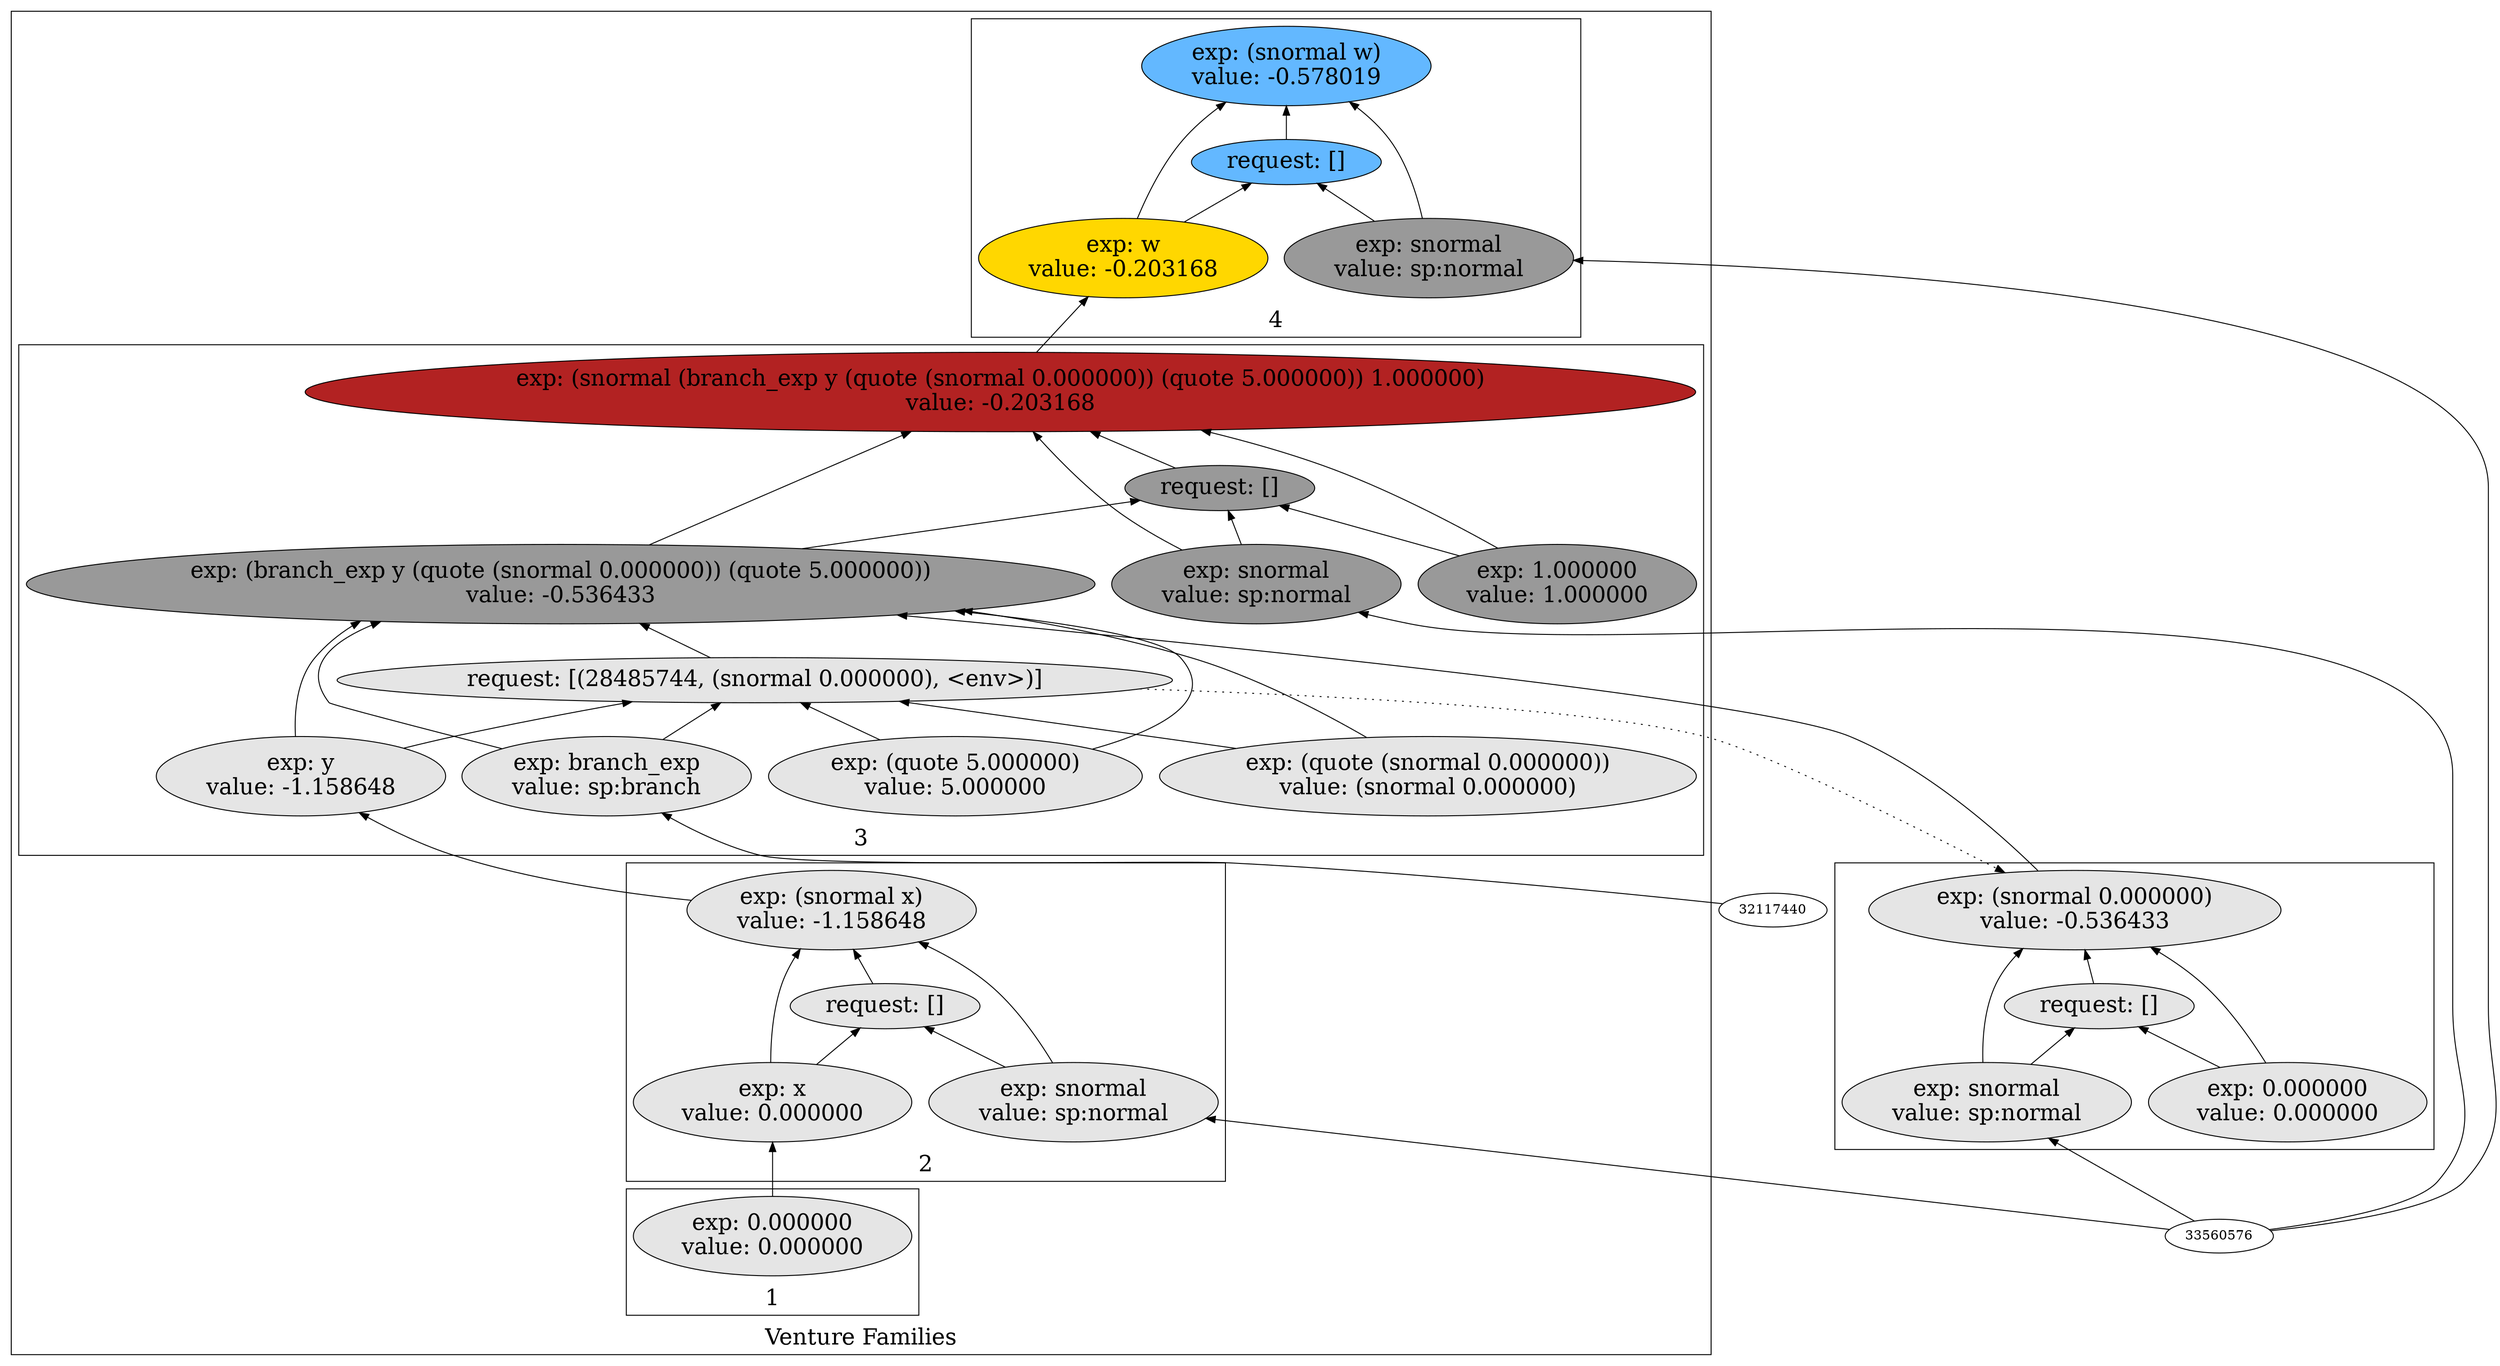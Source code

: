 digraph {
rankdir=BT
fontsize=24
subgraph cluster1 {
label="Venture Families"
subgraph cluster2 {
label="1"
"29359040"["fillcolor"="grey90" "fontsize"="24" "label"="exp: 0.000000\nvalue: 0.000000" "shape"="ellipse" "style"="filled" ]
}

subgraph cluster3 {
label="2"
"30136448"["fillcolor"="grey90" "fontsize"="24" "label"="exp: (snormal x)\nvalue: -1.158648" "shape"="ellipse" "style"="filled" ]
"30137280"["fillcolor"="grey90" "fontsize"="24" "label"="request: []" "shape"="ellipse" "style"="filled" ]
"31805840"["fillcolor"="grey90" "fontsize"="24" "label"="exp: snormal\nvalue: sp:normal" "shape"="ellipse" "style"="filled" ]
"25977504"["fillcolor"="grey90" "fontsize"="24" "label"="exp: x\nvalue: 0.000000" "shape"="ellipse" "style"="filled" ]
}

subgraph cluster4 {
label="3"
"26620336"["fillcolor"="firebrick" "fontsize"="24" "label"="exp: (snormal (branch_exp y (quote (snormal 0.000000)) (quote 5.000000)) 1.000000)\nvalue: -0.203168" "shape"="ellipse" "style"="filled" ]
"29399760"["fillcolor"="grey60" "fontsize"="24" "label"="request: []" "shape"="ellipse" "style"="filled" ]
"26830576"["fillcolor"="grey60" "fontsize"="24" "label"="exp: snormal\nvalue: sp:normal" "shape"="ellipse" "style"="filled" ]
"26358576"["fillcolor"="grey60" "fontsize"="24" "label"="exp: (branch_exp y (quote (snormal 0.000000)) (quote 5.000000))\nvalue: -0.536433" "shape"="ellipse" "style"="filled" ]
"28485744"["fillcolor"="grey90" "fontsize"="24" "label"="request: [(28485744, (snormal 0.000000), <env>)]" "shape"="ellipse" "style"="filled" ]
"27825008"["fillcolor"="grey90" "fontsize"="24" "label"="exp: branch_exp\nvalue: sp:branch" "shape"="ellipse" "style"="filled" ]
"26078976"["fillcolor"="grey90" "fontsize"="24" "label"="exp: y\nvalue: -1.158648" "shape"="ellipse" "style"="filled" ]
"25906208"["fillcolor"="grey90" "fontsize"="24" "label"="exp: (quote (snormal 0.000000))\nvalue: (snormal 0.000000)" "shape"="ellipse" "style"="filled" ]
"32104320"["fillcolor"="grey90" "fontsize"="24" "label"="exp: (quote 5.000000)\nvalue: 5.000000" "shape"="ellipse" "style"="filled" ]
"31197024"["fillcolor"="grey60" "fontsize"="24" "label"="exp: 1.000000\nvalue: 1.000000" "shape"="ellipse" "style"="filled" ]
}

subgraph cluster5 {
label="4"
"28401456"["fillcolor"="steelblue1" "fontsize"="24" "label"="exp: (snormal w)\nvalue: -0.578019" "shape"="ellipse" "style"="filled" ]
"32595744"["fillcolor"="steelblue1" "fontsize"="24" "label"="request: []" "shape"="ellipse" "style"="filled" ]
"24384944"["fillcolor"="grey60" "fontsize"="24" "label"="exp: snormal\nvalue: sp:normal" "shape"="ellipse" "style"="filled" ]
"23848704"["fillcolor"="gold" "fontsize"="24" "label"="exp: w\nvalue: -0.203168" "shape"="ellipse" "style"="filled" ]
}

}

subgraph cluster6 {
label=""
"26820352"["fillcolor"="grey90" "fontsize"="24" "label"="exp: (snormal 0.000000)\nvalue: -0.536433" "shape"="ellipse" "style"="filled" ]
"26343136"["fillcolor"="grey90" "fontsize"="24" "label"="request: []" "shape"="ellipse" "style"="filled" ]
"31366272"["fillcolor"="grey90" "fontsize"="24" "label"="exp: snormal\nvalue: sp:normal" "shape"="ellipse" "style"="filled" ]
"26832768"["fillcolor"="grey90" "fontsize"="24" "label"="exp: 0.000000\nvalue: 0.000000" "shape"="ellipse" "style"="filled" ]
}

"26830576" -> "26620336"["arrowhead"="normal" "color"="black" "constraint"="true" "style"="solid" ]
"26830576" -> "29399760"["arrowhead"="normal" "color"="black" "constraint"="true" "style"="solid" ]
"33560576" -> "26830576"["arrowhead"="normal" "color"="black" "constraint"="true" "style"="solid" ]
"26358576" -> "26620336"["arrowhead"="normal" "color"="black" "constraint"="true" "style"="solid" ]
"26358576" -> "29399760"["arrowhead"="normal" "color"="black" "constraint"="true" "style"="solid" ]
"27825008" -> "26358576"["arrowhead"="normal" "color"="black" "constraint"="true" "style"="solid" ]
"27825008" -> "28485744"["arrowhead"="normal" "color"="black" "constraint"="true" "style"="solid" ]
"32117440" -> "27825008"["arrowhead"="normal" "color"="black" "constraint"="true" "style"="solid" ]
"26078976" -> "26358576"["arrowhead"="normal" "color"="black" "constraint"="true" "style"="solid" ]
"26078976" -> "28485744"["arrowhead"="normal" "color"="black" "constraint"="true" "style"="solid" ]
"30136448" -> "26078976"["arrowhead"="normal" "color"="black" "constraint"="true" "style"="solid" ]
"25906208" -> "26358576"["arrowhead"="normal" "color"="black" "constraint"="true" "style"="solid" ]
"25906208" -> "28485744"["arrowhead"="normal" "color"="black" "constraint"="true" "style"="solid" ]
"32104320" -> "26358576"["arrowhead"="normal" "color"="black" "constraint"="true" "style"="solid" ]
"32104320" -> "28485744"["arrowhead"="normal" "color"="black" "constraint"="true" "style"="solid" ]
"28485744" -> "26358576"["arrowhead"="normal" "color"="black" "constraint"="true" "style"="solid" ]
"26820352" -> "26358576"["arrowhead"="normal" "color"="black" "constraint"="true" "style"="solid" ]
"28485744" -> "26820352"["arrowhead"="normal" "color"="black" "constraint"="false" "style"="dotted" ]
"31197024" -> "26620336"["arrowhead"="normal" "color"="black" "constraint"="true" "style"="solid" ]
"31197024" -> "29399760"["arrowhead"="normal" "color"="black" "constraint"="true" "style"="solid" ]
"29399760" -> "26620336"["arrowhead"="normal" "color"="black" "constraint"="true" "style"="solid" ]
"31366272" -> "26820352"["arrowhead"="normal" "color"="black" "constraint"="true" "style"="solid" ]
"31366272" -> "26343136"["arrowhead"="normal" "color"="black" "constraint"="true" "style"="solid" ]
"33560576" -> "31366272"["arrowhead"="normal" "color"="black" "constraint"="true" "style"="solid" ]
"26832768" -> "26820352"["arrowhead"="normal" "color"="black" "constraint"="true" "style"="solid" ]
"26832768" -> "26343136"["arrowhead"="normal" "color"="black" "constraint"="true" "style"="solid" ]
"26343136" -> "26820352"["arrowhead"="normal" "color"="black" "constraint"="true" "style"="solid" ]
"24384944" -> "28401456"["arrowhead"="normal" "color"="black" "constraint"="true" "style"="solid" ]
"24384944" -> "32595744"["arrowhead"="normal" "color"="black" "constraint"="true" "style"="solid" ]
"33560576" -> "24384944"["arrowhead"="normal" "color"="black" "constraint"="true" "style"="solid" ]
"23848704" -> "28401456"["arrowhead"="normal" "color"="black" "constraint"="true" "style"="solid" ]
"23848704" -> "32595744"["arrowhead"="normal" "color"="black" "constraint"="true" "style"="solid" ]
"26620336" -> "23848704"["arrowhead"="normal" "color"="black" "constraint"="true" "style"="solid" ]
"32595744" -> "28401456"["arrowhead"="normal" "color"="black" "constraint"="true" "style"="solid" ]
"31805840" -> "30136448"["arrowhead"="normal" "color"="black" "constraint"="true" "style"="solid" ]
"31805840" -> "30137280"["arrowhead"="normal" "color"="black" "constraint"="true" "style"="solid" ]
"33560576" -> "31805840"["arrowhead"="normal" "color"="black" "constraint"="true" "style"="solid" ]
"25977504" -> "30136448"["arrowhead"="normal" "color"="black" "constraint"="true" "style"="solid" ]
"25977504" -> "30137280"["arrowhead"="normal" "color"="black" "constraint"="true" "style"="solid" ]
"29359040" -> "25977504"["arrowhead"="normal" "color"="black" "constraint"="true" "style"="solid" ]
"30137280" -> "30136448"["arrowhead"="normal" "color"="black" "constraint"="true" "style"="solid" ]

}